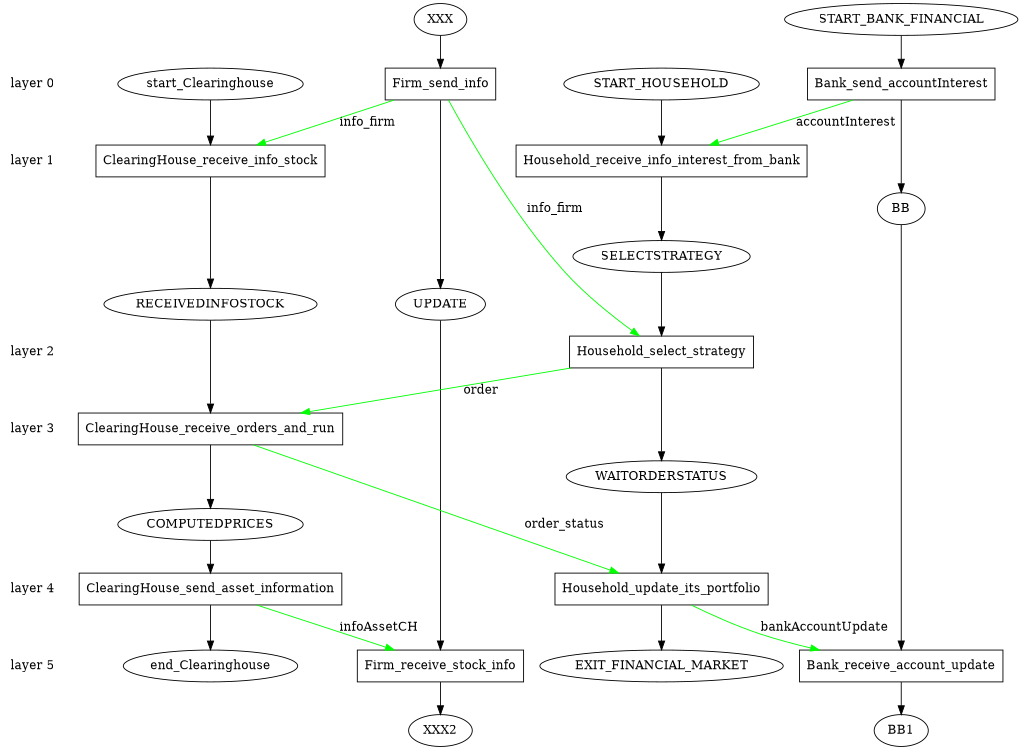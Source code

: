 digraph state_graph {
	rankdir=TB;
	size="8,5;"
	layer_0 [shape=plaintext, label="layer 0"];
	layer_1 [shape=plaintext, label="layer 1"];
	layer_0 -> layer_1 [style=invis];
	layer_2 [shape=plaintext, label="layer 2"];
	layer_1 -> layer_2 [style=invis];
	layer_3 [shape=plaintext, label="layer 3"];
	layer_2 -> layer_3 [style=invis];
	layer_4 [shape=plaintext, label="layer 4"];
	layer_3 -> layer_4 [style=invis];
	layer_5 [shape=plaintext, label="layer 5"];
	layer_4 -> layer_5 [style=invis];
	
	/* States */
	Household_EXIT_FINANCIAL_MARKET [label = "EXIT_FINANCIAL_MARKET"]
	Household_WAITORDERSTATUS [label = "WAITORDERSTATUS"]
	Household_SELECTSTRATEGY [label = "SELECTSTRATEGY"]
	Household_START_HOUSEHOLD [label = "START_HOUSEHOLD"]
	Clearinghouse_end_Clearinghouse [label = "end_Clearinghouse"]
	Clearinghouse_COMPUTEDPRICES [label = "COMPUTEDPRICES"]
	Clearinghouse_RECEIVEDINFOSTOCK [label = "RECEIVEDINFOSTOCK"]
	Clearinghouse_start_Clearinghouse [label = "start_Clearinghouse"]
	Bank_BB1 [label = "BB1"]
	Bank_BB [label = "BB"]
	Bank_START_BANK_FINANCIAL [label = "START_BANK_FINANCIAL"]
	Firm_XXX2 [label = "XXX2"]
	Firm_UPDATE [label = "UPDATE"]
	Firm_XXX [label = "XXX"]
	Household_Household_receive_info_interest_from_bank_START_HOUSEHOLD_SELECTSTRATEGY [label = "Household_receive_info_interest_from_bank", shape = rect]
	Household_Household_select_strategy_SELECTSTRATEGY_WAITORDERSTATUS [label = "Household_select_strategy", shape = rect]
	Household_Household_update_its_portfolio_WAITORDERSTATUS_EXIT_FINANCIAL_MARKET [label = "Household_update_its_portfolio", shape = rect]
	Clearinghouse_ClearingHouse_receive_info_stock_start_Clearinghouse_RECEIVEDINFOSTOCK [label = "ClearingHouse_receive_info_stock", shape = rect]
	Clearinghouse_ClearingHouse_receive_orders_and_run_RECEIVEDINFOSTOCK_COMPUTEDPRICES [label = "ClearingHouse_receive_orders_and_run", shape = rect]
	Clearinghouse_ClearingHouse_send_asset_information_COMPUTEDPRICES_end_Clearinghouse [label = "ClearingHouse_send_asset_information", shape = rect]
	Bank_Bank_send_accountInterest_START_BANK_FINANCIAL_BB [label = "Bank_send_accountInterest", shape = rect]
	Bank_Bank_receive_account_update_BB_BB1 [label = "Bank_receive_account_update", shape = rect]
	Firm_Firm_send_info_XXX_UPDATE [label = "Firm_send_info", shape = rect]
	Firm_Firm_receive_stock_info_UPDATE_XXX2 [label = "Firm_receive_stock_info", shape = rect]
	
	/* Transitions */
	Household_START_HOUSEHOLD -> Household_Household_receive_info_interest_from_bank_START_HOUSEHOLD_SELECTSTRATEGY;
	Household_Household_receive_info_interest_from_bank_START_HOUSEHOLD_SELECTSTRATEGY -> Household_SELECTSTRATEGY;
	Household_SELECTSTRATEGY -> Household_Household_select_strategy_SELECTSTRATEGY_WAITORDERSTATUS;
	Household_Household_select_strategy_SELECTSTRATEGY_WAITORDERSTATUS -> Household_WAITORDERSTATUS;
	Household_WAITORDERSTATUS -> Household_Household_update_its_portfolio_WAITORDERSTATUS_EXIT_FINANCIAL_MARKET;
	Household_Household_update_its_portfolio_WAITORDERSTATUS_EXIT_FINANCIAL_MARKET -> Household_EXIT_FINANCIAL_MARKET;
	Clearinghouse_start_Clearinghouse -> Clearinghouse_ClearingHouse_receive_info_stock_start_Clearinghouse_RECEIVEDINFOSTOCK;
	Clearinghouse_ClearingHouse_receive_info_stock_start_Clearinghouse_RECEIVEDINFOSTOCK -> Clearinghouse_RECEIVEDINFOSTOCK;
	Clearinghouse_RECEIVEDINFOSTOCK -> Clearinghouse_ClearingHouse_receive_orders_and_run_RECEIVEDINFOSTOCK_COMPUTEDPRICES;
	Clearinghouse_ClearingHouse_receive_orders_and_run_RECEIVEDINFOSTOCK_COMPUTEDPRICES -> Clearinghouse_COMPUTEDPRICES;
	Clearinghouse_COMPUTEDPRICES -> Clearinghouse_ClearingHouse_send_asset_information_COMPUTEDPRICES_end_Clearinghouse;
	Clearinghouse_ClearingHouse_send_asset_information_COMPUTEDPRICES_end_Clearinghouse -> Clearinghouse_end_Clearinghouse;
	Bank_START_BANK_FINANCIAL -> Bank_Bank_send_accountInterest_START_BANK_FINANCIAL_BB;
	Bank_Bank_send_accountInterest_START_BANK_FINANCIAL_BB -> Bank_BB;
	Bank_BB -> Bank_Bank_receive_account_update_BB_BB1;
	Bank_Bank_receive_account_update_BB_BB1 -> Bank_BB1;
	Firm_XXX -> Firm_Firm_send_info_XXX_UPDATE;
	Firm_Firm_send_info_XXX_UPDATE -> Firm_UPDATE;
	Firm_UPDATE -> Firm_Firm_receive_stock_info_UPDATE_XXX2;
	Firm_Firm_receive_stock_info_UPDATE_XXX2 -> Firm_XXX2;
	
	/* Communications */
	Clearinghouse_ClearingHouse_send_asset_information_COMPUTEDPRICES_end_Clearinghouse -> Firm_Firm_receive_stock_info_UPDATE_XXX2 [ label = "infoAssetCH" color="#00ff00" constraint=false];
	Household_Household_update_its_portfolio_WAITORDERSTATUS_EXIT_FINANCIAL_MARKET -> Bank_Bank_receive_account_update_BB_BB1 [ label = "bankAccountUpdate" color="#00ff00" constraint=false];
	Household_Household_select_strategy_SELECTSTRATEGY_WAITORDERSTATUS -> Clearinghouse_ClearingHouse_receive_orders_and_run_RECEIVEDINFOSTOCK_COMPUTEDPRICES [ label = "order" color="#00ff00" constraint=false];
	Firm_Firm_send_info_XXX_UPDATE -> Clearinghouse_ClearingHouse_receive_info_stock_start_Clearinghouse_RECEIVEDINFOSTOCK [ label = "info_firm" color="#00ff00" constraint=false];
	Clearinghouse_ClearingHouse_receive_orders_and_run_RECEIVEDINFOSTOCK_COMPUTEDPRICES -> Household_Household_update_its_portfolio_WAITORDERSTATUS_EXIT_FINANCIAL_MARKET [ label = "order_status" color="#00ff00" constraint=false];
	Firm_Firm_send_info_XXX_UPDATE -> Household_Household_select_strategy_SELECTSTRATEGY_WAITORDERSTATUS [ label = "info_firm" color="#00ff00" constraint=false];
	Bank_Bank_send_accountInterest_START_BANK_FINANCIAL_BB -> Household_Household_receive_info_interest_from_bank_START_HOUSEHOLD_SELECTSTRATEGY [ label = "accountInterest" color="#00ff00" constraint=false];
	{ rank=same; layer_0;  Bank_Bank_send_accountInterest_START_BANK_FINANCIAL_BB;  Firm_Firm_send_info_XXX_UPDATE; }
	{ rank=same; layer_1;  Household_Household_receive_info_interest_from_bank_START_HOUSEHOLD_SELECTSTRATEGY;  Clearinghouse_ClearingHouse_receive_info_stock_start_Clearinghouse_RECEIVEDINFOSTOCK; }
	{ rank=same; layer_2;  Household_Household_select_strategy_SELECTSTRATEGY_WAITORDERSTATUS; }
	{ rank=same; layer_3;  Clearinghouse_ClearingHouse_receive_orders_and_run_RECEIVEDINFOSTOCK_COMPUTEDPRICES; }
	{ rank=same; layer_4;  Household_Household_update_its_portfolio_WAITORDERSTATUS_EXIT_FINANCIAL_MARKET;  Clearinghouse_ClearingHouse_send_asset_information_COMPUTEDPRICES_end_Clearinghouse; }
	{ rank=same; layer_5;  Bank_Bank_receive_account_update_BB_BB1;  Firm_Firm_receive_stock_info_UPDATE_XXX2; }
}
